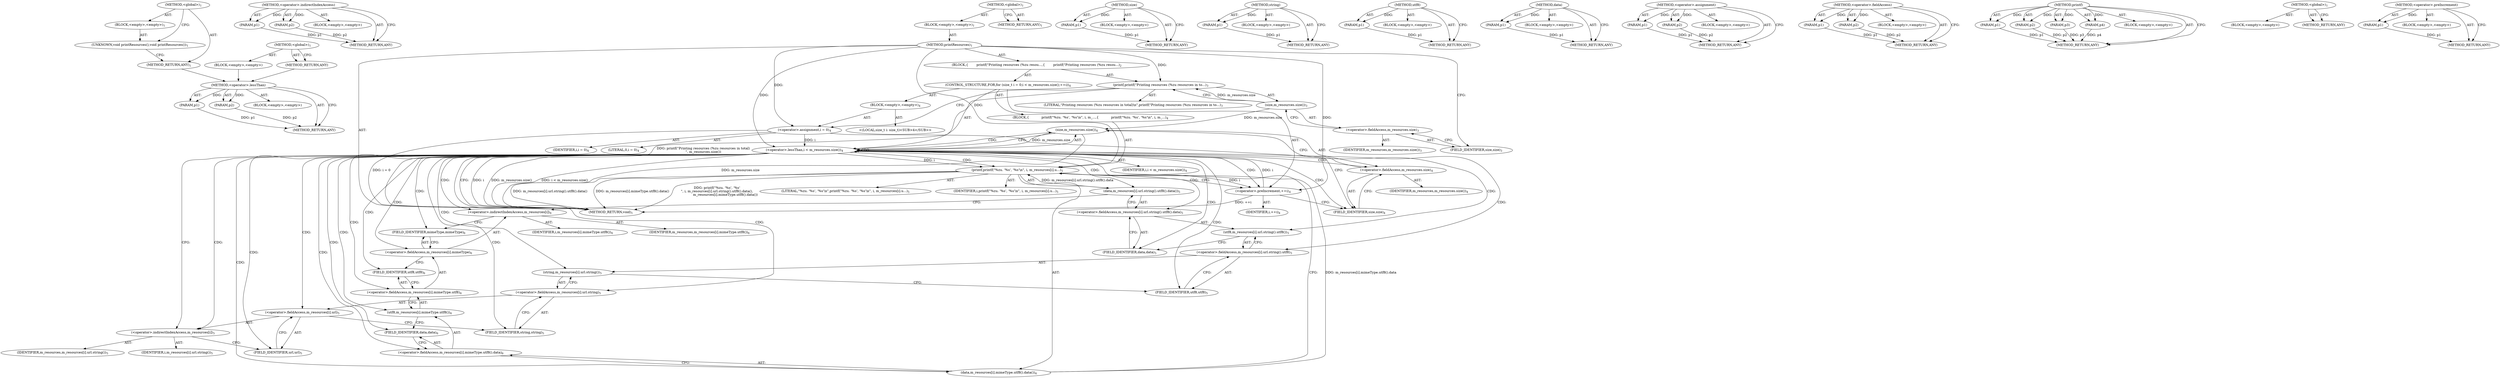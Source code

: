 digraph "&lt;global&gt;" {
vulnerable_103 [label=<(METHOD,&lt;operator&gt;.lessThan)>];
vulnerable_104 [label=<(PARAM,p1)>];
vulnerable_105 [label=<(PARAM,p2)>];
vulnerable_106 [label=<(BLOCK,&lt;empty&gt;,&lt;empty&gt;)>];
vulnerable_107 [label=<(METHOD_RETURN,ANY)>];
vulnerable_124 [label=<(METHOD,&lt;operator&gt;.indirectIndexAccess)>];
vulnerable_125 [label=<(PARAM,p1)>];
vulnerable_126 [label=<(PARAM,p2)>];
vulnerable_127 [label=<(BLOCK,&lt;empty&gt;,&lt;empty&gt;)>];
vulnerable_128 [label=<(METHOD_RETURN,ANY)>];
vulnerable_6 [label=<(METHOD,&lt;global&gt;)<SUB>1</SUB>>];
vulnerable_7 [label=<(BLOCK,&lt;empty&gt;,&lt;empty&gt;)<SUB>1</SUB>>];
vulnerable_8 [label=<(METHOD,printResources)<SUB>1</SUB>>];
vulnerable_9 [label=<(BLOCK,{
        printf(&quot;Printing resources (%zu resou...,{
        printf(&quot;Printing resources (%zu resou...)<SUB>2</SUB>>];
vulnerable_10 [label=<(printf,printf(&quot;Printing resources (%zu resources in to...)<SUB>3</SUB>>];
vulnerable_11 [label=<(LITERAL,&quot;Printing resources (%zu resources in total)\n&quot;,printf(&quot;Printing resources (%zu resources in to...)<SUB>3</SUB>>];
vulnerable_12 [label=<(size,m_resources.size())<SUB>3</SUB>>];
vulnerable_13 [label=<(&lt;operator&gt;.fieldAccess,m_resources.size)<SUB>3</SUB>>];
vulnerable_14 [label=<(IDENTIFIER,m_resources,m_resources.size())<SUB>3</SUB>>];
vulnerable_15 [label=<(FIELD_IDENTIFIER,size,size)<SUB>3</SUB>>];
vulnerable_16 [label=<(CONTROL_STRUCTURE,FOR,for (size_t i = 0;i &lt; m_resources.size();++i))<SUB>4</SUB>>];
vulnerable_17 [label=<(BLOCK,&lt;empty&gt;,&lt;empty&gt;)<SUB>4</SUB>>];
vulnerable_18 [label="<(LOCAL,size_t i: size_t)<SUB>4</SUB>>"];
vulnerable_19 [label=<(&lt;operator&gt;.assignment,i = 0)<SUB>4</SUB>>];
vulnerable_20 [label=<(IDENTIFIER,i,i = 0)<SUB>4</SUB>>];
vulnerable_21 [label=<(LITERAL,0,i = 0)<SUB>4</SUB>>];
vulnerable_22 [label=<(&lt;operator&gt;.lessThan,i &lt; m_resources.size())<SUB>4</SUB>>];
vulnerable_23 [label=<(IDENTIFIER,i,i &lt; m_resources.size())<SUB>4</SUB>>];
vulnerable_24 [label=<(size,m_resources.size())<SUB>4</SUB>>];
vulnerable_25 [label=<(&lt;operator&gt;.fieldAccess,m_resources.size)<SUB>4</SUB>>];
vulnerable_26 [label=<(IDENTIFIER,m_resources,m_resources.size())<SUB>4</SUB>>];
vulnerable_27 [label=<(FIELD_IDENTIFIER,size,size)<SUB>4</SUB>>];
vulnerable_28 [label=<(&lt;operator&gt;.preIncrement,++i)<SUB>4</SUB>>];
vulnerable_29 [label=<(IDENTIFIER,i,++i)<SUB>4</SUB>>];
vulnerable_30 [label=<(BLOCK,{
            printf(&quot;%zu. '%s', '%s'\n&quot;, i, m_...,{
            printf(&quot;%zu. '%s', '%s'\n&quot;, i, m_...)<SUB>4</SUB>>];
vulnerable_31 [label=<(printf,printf(&quot;%zu. '%s', '%s'\n&quot;, i, m_resources[i].u...)<SUB>5</SUB>>];
vulnerable_32 [label=<(LITERAL,&quot;%zu. '%s', '%s'\n&quot;,printf(&quot;%zu. '%s', '%s'\n&quot;, i, m_resources[i].u...)<SUB>5</SUB>>];
vulnerable_33 [label=<(IDENTIFIER,i,printf(&quot;%zu. '%s', '%s'\n&quot;, i, m_resources[i].u...)<SUB>5</SUB>>];
vulnerable_34 [label=<(data,m_resources[i].url.string().utf8().data())<SUB>5</SUB>>];
vulnerable_35 [label=<(&lt;operator&gt;.fieldAccess,m_resources[i].url.string().utf8().data)<SUB>5</SUB>>];
vulnerable_36 [label=<(utf8,m_resources[i].url.string().utf8())<SUB>5</SUB>>];
vulnerable_37 [label=<(&lt;operator&gt;.fieldAccess,m_resources[i].url.string().utf8)<SUB>5</SUB>>];
vulnerable_38 [label=<(string,m_resources[i].url.string())<SUB>5</SUB>>];
vulnerable_39 [label=<(&lt;operator&gt;.fieldAccess,m_resources[i].url.string)<SUB>5</SUB>>];
vulnerable_40 [label=<(&lt;operator&gt;.fieldAccess,m_resources[i].url)<SUB>5</SUB>>];
vulnerable_41 [label=<(&lt;operator&gt;.indirectIndexAccess,m_resources[i])<SUB>5</SUB>>];
vulnerable_42 [label=<(IDENTIFIER,m_resources,m_resources[i].url.string())<SUB>5</SUB>>];
vulnerable_43 [label=<(IDENTIFIER,i,m_resources[i].url.string())<SUB>5</SUB>>];
vulnerable_44 [label=<(FIELD_IDENTIFIER,url,url)<SUB>5</SUB>>];
vulnerable_45 [label=<(FIELD_IDENTIFIER,string,string)<SUB>5</SUB>>];
vulnerable_46 [label=<(FIELD_IDENTIFIER,utf8,utf8)<SUB>5</SUB>>];
vulnerable_47 [label=<(FIELD_IDENTIFIER,data,data)<SUB>5</SUB>>];
vulnerable_48 [label=<(data,m_resources[i].mimeType.utf8().data())<SUB>6</SUB>>];
vulnerable_49 [label=<(&lt;operator&gt;.fieldAccess,m_resources[i].mimeType.utf8().data)<SUB>6</SUB>>];
vulnerable_50 [label=<(utf8,m_resources[i].mimeType.utf8())<SUB>6</SUB>>];
vulnerable_51 [label=<(&lt;operator&gt;.fieldAccess,m_resources[i].mimeType.utf8)<SUB>6</SUB>>];
vulnerable_52 [label=<(&lt;operator&gt;.fieldAccess,m_resources[i].mimeType)<SUB>6</SUB>>];
vulnerable_53 [label=<(&lt;operator&gt;.indirectIndexAccess,m_resources[i])<SUB>6</SUB>>];
vulnerable_54 [label=<(IDENTIFIER,m_resources,m_resources[i].mimeType.utf8())<SUB>6</SUB>>];
vulnerable_55 [label=<(IDENTIFIER,i,m_resources[i].mimeType.utf8())<SUB>6</SUB>>];
vulnerable_56 [label=<(FIELD_IDENTIFIER,mimeType,mimeType)<SUB>6</SUB>>];
vulnerable_57 [label=<(FIELD_IDENTIFIER,utf8,utf8)<SUB>6</SUB>>];
vulnerable_58 [label=<(FIELD_IDENTIFIER,data,data)<SUB>6</SUB>>];
vulnerable_59 [label=<(METHOD_RETURN,void)<SUB>1</SUB>>];
vulnerable_61 [label=<(METHOD_RETURN,ANY)<SUB>1</SUB>>];
vulnerable_89 [label=<(METHOD,size)>];
vulnerable_90 [label=<(PARAM,p1)>];
vulnerable_91 [label=<(BLOCK,&lt;empty&gt;,&lt;empty&gt;)>];
vulnerable_92 [label=<(METHOD_RETURN,ANY)>];
vulnerable_120 [label=<(METHOD,string)>];
vulnerable_121 [label=<(PARAM,p1)>];
vulnerable_122 [label=<(BLOCK,&lt;empty&gt;,&lt;empty&gt;)>];
vulnerable_123 [label=<(METHOD_RETURN,ANY)>];
vulnerable_116 [label=<(METHOD,utf8)>];
vulnerable_117 [label=<(PARAM,p1)>];
vulnerable_118 [label=<(BLOCK,&lt;empty&gt;,&lt;empty&gt;)>];
vulnerable_119 [label=<(METHOD_RETURN,ANY)>];
vulnerable_112 [label=<(METHOD,data)>];
vulnerable_113 [label=<(PARAM,p1)>];
vulnerable_114 [label=<(BLOCK,&lt;empty&gt;,&lt;empty&gt;)>];
vulnerable_115 [label=<(METHOD_RETURN,ANY)>];
vulnerable_98 [label=<(METHOD,&lt;operator&gt;.assignment)>];
vulnerable_99 [label=<(PARAM,p1)>];
vulnerable_100 [label=<(PARAM,p2)>];
vulnerable_101 [label=<(BLOCK,&lt;empty&gt;,&lt;empty&gt;)>];
vulnerable_102 [label=<(METHOD_RETURN,ANY)>];
vulnerable_93 [label=<(METHOD,&lt;operator&gt;.fieldAccess)>];
vulnerable_94 [label=<(PARAM,p1)>];
vulnerable_95 [label=<(PARAM,p2)>];
vulnerable_96 [label=<(BLOCK,&lt;empty&gt;,&lt;empty&gt;)>];
vulnerable_97 [label=<(METHOD_RETURN,ANY)>];
vulnerable_82 [label=<(METHOD,printf)>];
vulnerable_83 [label=<(PARAM,p1)>];
vulnerable_84 [label=<(PARAM,p2)>];
vulnerable_85 [label=<(PARAM,p3)>];
vulnerable_86 [label=<(PARAM,p4)>];
vulnerable_87 [label=<(BLOCK,&lt;empty&gt;,&lt;empty&gt;)>];
vulnerable_88 [label=<(METHOD_RETURN,ANY)>];
vulnerable_76 [label=<(METHOD,&lt;global&gt;)<SUB>1</SUB>>];
vulnerable_77 [label=<(BLOCK,&lt;empty&gt;,&lt;empty&gt;)>];
vulnerable_78 [label=<(METHOD_RETURN,ANY)>];
vulnerable_108 [label=<(METHOD,&lt;operator&gt;.preIncrement)>];
vulnerable_109 [label=<(PARAM,p1)>];
vulnerable_110 [label=<(BLOCK,&lt;empty&gt;,&lt;empty&gt;)>];
vulnerable_111 [label=<(METHOD_RETURN,ANY)>];
fixed_6 [label=<(METHOD,&lt;global&gt;)<SUB>1</SUB>>];
fixed_7 [label=<(BLOCK,&lt;empty&gt;,&lt;empty&gt;)<SUB>1</SUB>>];
fixed_8 [label=<(UNKNOWN,void printResources(),void printResources())<SUB>1</SUB>>];
fixed_9 [label=<(METHOD_RETURN,ANY)<SUB>1</SUB>>];
fixed_14 [label=<(METHOD,&lt;global&gt;)<SUB>1</SUB>>];
fixed_15 [label=<(BLOCK,&lt;empty&gt;,&lt;empty&gt;)>];
fixed_16 [label=<(METHOD_RETURN,ANY)>];
vulnerable_103 -> vulnerable_104  [key=0, label="AST: "];
vulnerable_103 -> vulnerable_104  [key=1, label="DDG: "];
vulnerable_103 -> vulnerable_106  [key=0, label="AST: "];
vulnerable_103 -> vulnerable_105  [key=0, label="AST: "];
vulnerable_103 -> vulnerable_105  [key=1, label="DDG: "];
vulnerable_103 -> vulnerable_107  [key=0, label="AST: "];
vulnerable_103 -> vulnerable_107  [key=1, label="CFG: "];
vulnerable_104 -> vulnerable_107  [key=0, label="DDG: p1"];
vulnerable_105 -> vulnerable_107  [key=0, label="DDG: p2"];
vulnerable_124 -> vulnerable_125  [key=0, label="AST: "];
vulnerable_124 -> vulnerable_125  [key=1, label="DDG: "];
vulnerable_124 -> vulnerable_127  [key=0, label="AST: "];
vulnerable_124 -> vulnerable_126  [key=0, label="AST: "];
vulnerable_124 -> vulnerable_126  [key=1, label="DDG: "];
vulnerable_124 -> vulnerable_128  [key=0, label="AST: "];
vulnerable_124 -> vulnerable_128  [key=1, label="CFG: "];
vulnerable_125 -> vulnerable_128  [key=0, label="DDG: p1"];
vulnerable_126 -> vulnerable_128  [key=0, label="DDG: p2"];
vulnerable_6 -> vulnerable_7  [key=0, label="AST: "];
vulnerable_6 -> vulnerable_61  [key=0, label="AST: "];
vulnerable_6 -> vulnerable_61  [key=1, label="CFG: "];
vulnerable_7 -> vulnerable_8  [key=0, label="AST: "];
vulnerable_8 -> vulnerable_9  [key=0, label="AST: "];
vulnerable_8 -> vulnerable_59  [key=0, label="AST: "];
vulnerable_8 -> vulnerable_15  [key=0, label="CFG: "];
vulnerable_8 -> vulnerable_10  [key=0, label="DDG: "];
vulnerable_8 -> vulnerable_19  [key=0, label="DDG: "];
vulnerable_8 -> vulnerable_22  [key=0, label="DDG: "];
vulnerable_8 -> vulnerable_28  [key=0, label="DDG: "];
vulnerable_8 -> vulnerable_31  [key=0, label="DDG: "];
vulnerable_9 -> vulnerable_10  [key=0, label="AST: "];
vulnerable_9 -> vulnerable_16  [key=0, label="AST: "];
vulnerable_10 -> vulnerable_11  [key=0, label="AST: "];
vulnerable_10 -> vulnerable_12  [key=0, label="AST: "];
vulnerable_10 -> vulnerable_19  [key=0, label="CFG: "];
vulnerable_10 -> vulnerable_59  [key=0, label="DDG: printf(&quot;Printing resources (%zu resources in total)\n&quot;, m_resources.size())"];
vulnerable_12 -> vulnerable_13  [key=0, label="AST: "];
vulnerable_12 -> vulnerable_10  [key=0, label="CFG: "];
vulnerable_12 -> vulnerable_10  [key=1, label="DDG: m_resources.size"];
vulnerable_12 -> vulnerable_24  [key=0, label="DDG: m_resources.size"];
vulnerable_13 -> vulnerable_14  [key=0, label="AST: "];
vulnerable_13 -> vulnerable_15  [key=0, label="AST: "];
vulnerable_13 -> vulnerable_12  [key=0, label="CFG: "];
vulnerable_15 -> vulnerable_13  [key=0, label="CFG: "];
vulnerable_16 -> vulnerable_17  [key=0, label="AST: "];
vulnerable_16 -> vulnerable_22  [key=0, label="AST: "];
vulnerable_16 -> vulnerable_28  [key=0, label="AST: "];
vulnerable_16 -> vulnerable_30  [key=0, label="AST: "];
vulnerable_17 -> vulnerable_18  [key=0, label="AST: "];
vulnerable_17 -> vulnerable_19  [key=0, label="AST: "];
vulnerable_19 -> vulnerable_20  [key=0, label="AST: "];
vulnerable_19 -> vulnerable_21  [key=0, label="AST: "];
vulnerable_19 -> vulnerable_27  [key=0, label="CFG: "];
vulnerable_19 -> vulnerable_59  [key=0, label="DDG: i = 0"];
vulnerable_19 -> vulnerable_22  [key=0, label="DDG: i"];
vulnerable_22 -> vulnerable_23  [key=0, label="AST: "];
vulnerable_22 -> vulnerable_24  [key=0, label="AST: "];
vulnerable_22 -> vulnerable_24  [key=1, label="CDG: "];
vulnerable_22 -> vulnerable_59  [key=0, label="CFG: "];
vulnerable_22 -> vulnerable_59  [key=1, label="DDG: i"];
vulnerable_22 -> vulnerable_59  [key=2, label="DDG: m_resources.size()"];
vulnerable_22 -> vulnerable_59  [key=3, label="DDG: i &lt; m_resources.size()"];
vulnerable_22 -> vulnerable_41  [key=0, label="CFG: "];
vulnerable_22 -> vulnerable_41  [key=1, label="CDG: "];
vulnerable_22 -> vulnerable_31  [key=0, label="DDG: i"];
vulnerable_22 -> vulnerable_31  [key=1, label="CDG: "];
vulnerable_22 -> vulnerable_47  [key=0, label="CDG: "];
vulnerable_22 -> vulnerable_34  [key=0, label="CDG: "];
vulnerable_22 -> vulnerable_48  [key=0, label="CDG: "];
vulnerable_22 -> vulnerable_58  [key=0, label="CDG: "];
vulnerable_22 -> vulnerable_49  [key=0, label="CDG: "];
vulnerable_22 -> vulnerable_51  [key=0, label="CDG: "];
vulnerable_22 -> vulnerable_57  [key=0, label="CDG: "];
vulnerable_22 -> vulnerable_28  [key=0, label="CDG: "];
vulnerable_22 -> vulnerable_36  [key=0, label="CDG: "];
vulnerable_22 -> vulnerable_52  [key=0, label="CDG: "];
vulnerable_22 -> vulnerable_37  [key=0, label="CDG: "];
vulnerable_22 -> vulnerable_46  [key=0, label="CDG: "];
vulnerable_22 -> vulnerable_53  [key=0, label="CDG: "];
vulnerable_22 -> vulnerable_38  [key=0, label="CDG: "];
vulnerable_22 -> vulnerable_25  [key=0, label="CDG: "];
vulnerable_22 -> vulnerable_56  [key=0, label="CDG: "];
vulnerable_22 -> vulnerable_22  [key=0, label="CDG: "];
vulnerable_22 -> vulnerable_45  [key=0, label="CDG: "];
vulnerable_22 -> vulnerable_27  [key=0, label="CDG: "];
vulnerable_22 -> vulnerable_40  [key=0, label="CDG: "];
vulnerable_22 -> vulnerable_50  [key=0, label="CDG: "];
vulnerable_22 -> vulnerable_44  [key=0, label="CDG: "];
vulnerable_22 -> vulnerable_35  [key=0, label="CDG: "];
vulnerable_22 -> vulnerable_39  [key=0, label="CDG: "];
vulnerable_24 -> vulnerable_25  [key=0, label="AST: "];
vulnerable_24 -> vulnerable_22  [key=0, label="CFG: "];
vulnerable_24 -> vulnerable_22  [key=1, label="DDG: m_resources.size"];
vulnerable_24 -> vulnerable_59  [key=0, label="DDG: m_resources.size"];
vulnerable_25 -> vulnerable_26  [key=0, label="AST: "];
vulnerable_25 -> vulnerable_27  [key=0, label="AST: "];
vulnerable_25 -> vulnerable_24  [key=0, label="CFG: "];
vulnerable_27 -> vulnerable_25  [key=0, label="CFG: "];
vulnerable_28 -> vulnerable_29  [key=0, label="AST: "];
vulnerable_28 -> vulnerable_27  [key=0, label="CFG: "];
vulnerable_28 -> vulnerable_59  [key=0, label="DDG: ++i"];
vulnerable_28 -> vulnerable_22  [key=0, label="DDG: i"];
vulnerable_30 -> vulnerable_31  [key=0, label="AST: "];
vulnerable_31 -> vulnerable_32  [key=0, label="AST: "];
vulnerable_31 -> vulnerable_33  [key=0, label="AST: "];
vulnerable_31 -> vulnerable_34  [key=0, label="AST: "];
vulnerable_31 -> vulnerable_48  [key=0, label="AST: "];
vulnerable_31 -> vulnerable_28  [key=0, label="CFG: "];
vulnerable_31 -> vulnerable_28  [key=1, label="DDG: i"];
vulnerable_31 -> vulnerable_59  [key=0, label="DDG: m_resources[i].url.string().utf8().data()"];
vulnerable_31 -> vulnerable_59  [key=1, label="DDG: m_resources[i].mimeType.utf8().data()"];
vulnerable_31 -> vulnerable_59  [key=2, label="DDG: printf(&quot;%zu. '%s', '%s'\n&quot;, i, m_resources[i].url.string().utf8().data(),
                m_resources[i].mimeType.utf8().data())"];
vulnerable_34 -> vulnerable_35  [key=0, label="AST: "];
vulnerable_34 -> vulnerable_53  [key=0, label="CFG: "];
vulnerable_34 -> vulnerable_31  [key=0, label="DDG: m_resources[i].url.string().utf8().data"];
vulnerable_35 -> vulnerable_36  [key=0, label="AST: "];
vulnerable_35 -> vulnerable_47  [key=0, label="AST: "];
vulnerable_35 -> vulnerable_34  [key=0, label="CFG: "];
vulnerable_36 -> vulnerable_37  [key=0, label="AST: "];
vulnerable_36 -> vulnerable_47  [key=0, label="CFG: "];
vulnerable_37 -> vulnerable_38  [key=0, label="AST: "];
vulnerable_37 -> vulnerable_46  [key=0, label="AST: "];
vulnerable_37 -> vulnerable_36  [key=0, label="CFG: "];
vulnerable_38 -> vulnerable_39  [key=0, label="AST: "];
vulnerable_38 -> vulnerable_46  [key=0, label="CFG: "];
vulnerable_39 -> vulnerable_40  [key=0, label="AST: "];
vulnerable_39 -> vulnerable_45  [key=0, label="AST: "];
vulnerable_39 -> vulnerable_38  [key=0, label="CFG: "];
vulnerable_40 -> vulnerable_41  [key=0, label="AST: "];
vulnerable_40 -> vulnerable_44  [key=0, label="AST: "];
vulnerable_40 -> vulnerable_45  [key=0, label="CFG: "];
vulnerable_41 -> vulnerable_42  [key=0, label="AST: "];
vulnerable_41 -> vulnerable_43  [key=0, label="AST: "];
vulnerable_41 -> vulnerable_44  [key=0, label="CFG: "];
vulnerable_44 -> vulnerable_40  [key=0, label="CFG: "];
vulnerable_45 -> vulnerable_39  [key=0, label="CFG: "];
vulnerable_46 -> vulnerable_37  [key=0, label="CFG: "];
vulnerable_47 -> vulnerable_35  [key=0, label="CFG: "];
vulnerable_48 -> vulnerable_49  [key=0, label="AST: "];
vulnerable_48 -> vulnerable_31  [key=0, label="CFG: "];
vulnerable_48 -> vulnerable_31  [key=1, label="DDG: m_resources[i].mimeType.utf8().data"];
vulnerable_49 -> vulnerable_50  [key=0, label="AST: "];
vulnerable_49 -> vulnerable_58  [key=0, label="AST: "];
vulnerable_49 -> vulnerable_48  [key=0, label="CFG: "];
vulnerable_50 -> vulnerable_51  [key=0, label="AST: "];
vulnerable_50 -> vulnerable_58  [key=0, label="CFG: "];
vulnerable_51 -> vulnerable_52  [key=0, label="AST: "];
vulnerable_51 -> vulnerable_57  [key=0, label="AST: "];
vulnerable_51 -> vulnerable_50  [key=0, label="CFG: "];
vulnerable_52 -> vulnerable_53  [key=0, label="AST: "];
vulnerable_52 -> vulnerable_56  [key=0, label="AST: "];
vulnerable_52 -> vulnerable_57  [key=0, label="CFG: "];
vulnerable_53 -> vulnerable_54  [key=0, label="AST: "];
vulnerable_53 -> vulnerable_55  [key=0, label="AST: "];
vulnerable_53 -> vulnerable_56  [key=0, label="CFG: "];
vulnerable_56 -> vulnerable_52  [key=0, label="CFG: "];
vulnerable_57 -> vulnerable_51  [key=0, label="CFG: "];
vulnerable_58 -> vulnerable_49  [key=0, label="CFG: "];
vulnerable_89 -> vulnerable_90  [key=0, label="AST: "];
vulnerable_89 -> vulnerable_90  [key=1, label="DDG: "];
vulnerable_89 -> vulnerable_91  [key=0, label="AST: "];
vulnerable_89 -> vulnerable_92  [key=0, label="AST: "];
vulnerable_89 -> vulnerable_92  [key=1, label="CFG: "];
vulnerable_90 -> vulnerable_92  [key=0, label="DDG: p1"];
vulnerable_120 -> vulnerable_121  [key=0, label="AST: "];
vulnerable_120 -> vulnerable_121  [key=1, label="DDG: "];
vulnerable_120 -> vulnerable_122  [key=0, label="AST: "];
vulnerable_120 -> vulnerable_123  [key=0, label="AST: "];
vulnerable_120 -> vulnerable_123  [key=1, label="CFG: "];
vulnerable_121 -> vulnerable_123  [key=0, label="DDG: p1"];
vulnerable_116 -> vulnerable_117  [key=0, label="AST: "];
vulnerable_116 -> vulnerable_117  [key=1, label="DDG: "];
vulnerable_116 -> vulnerable_118  [key=0, label="AST: "];
vulnerable_116 -> vulnerable_119  [key=0, label="AST: "];
vulnerable_116 -> vulnerable_119  [key=1, label="CFG: "];
vulnerable_117 -> vulnerable_119  [key=0, label="DDG: p1"];
vulnerable_112 -> vulnerable_113  [key=0, label="AST: "];
vulnerable_112 -> vulnerable_113  [key=1, label="DDG: "];
vulnerable_112 -> vulnerable_114  [key=0, label="AST: "];
vulnerable_112 -> vulnerable_115  [key=0, label="AST: "];
vulnerable_112 -> vulnerable_115  [key=1, label="CFG: "];
vulnerable_113 -> vulnerable_115  [key=0, label="DDG: p1"];
vulnerable_98 -> vulnerable_99  [key=0, label="AST: "];
vulnerable_98 -> vulnerable_99  [key=1, label="DDG: "];
vulnerable_98 -> vulnerable_101  [key=0, label="AST: "];
vulnerable_98 -> vulnerable_100  [key=0, label="AST: "];
vulnerable_98 -> vulnerable_100  [key=1, label="DDG: "];
vulnerable_98 -> vulnerable_102  [key=0, label="AST: "];
vulnerable_98 -> vulnerable_102  [key=1, label="CFG: "];
vulnerable_99 -> vulnerable_102  [key=0, label="DDG: p1"];
vulnerable_100 -> vulnerable_102  [key=0, label="DDG: p2"];
vulnerable_93 -> vulnerable_94  [key=0, label="AST: "];
vulnerable_93 -> vulnerable_94  [key=1, label="DDG: "];
vulnerable_93 -> vulnerable_96  [key=0, label="AST: "];
vulnerable_93 -> vulnerable_95  [key=0, label="AST: "];
vulnerable_93 -> vulnerable_95  [key=1, label="DDG: "];
vulnerable_93 -> vulnerable_97  [key=0, label="AST: "];
vulnerable_93 -> vulnerable_97  [key=1, label="CFG: "];
vulnerable_94 -> vulnerable_97  [key=0, label="DDG: p1"];
vulnerable_95 -> vulnerable_97  [key=0, label="DDG: p2"];
vulnerable_82 -> vulnerable_83  [key=0, label="AST: "];
vulnerable_82 -> vulnerable_83  [key=1, label="DDG: "];
vulnerable_82 -> vulnerable_87  [key=0, label="AST: "];
vulnerable_82 -> vulnerable_84  [key=0, label="AST: "];
vulnerable_82 -> vulnerable_84  [key=1, label="DDG: "];
vulnerable_82 -> vulnerable_88  [key=0, label="AST: "];
vulnerable_82 -> vulnerable_88  [key=1, label="CFG: "];
vulnerable_82 -> vulnerable_85  [key=0, label="AST: "];
vulnerable_82 -> vulnerable_85  [key=1, label="DDG: "];
vulnerable_82 -> vulnerable_86  [key=0, label="AST: "];
vulnerable_82 -> vulnerable_86  [key=1, label="DDG: "];
vulnerable_83 -> vulnerable_88  [key=0, label="DDG: p1"];
vulnerable_84 -> vulnerable_88  [key=0, label="DDG: p2"];
vulnerable_85 -> vulnerable_88  [key=0, label="DDG: p3"];
vulnerable_86 -> vulnerable_88  [key=0, label="DDG: p4"];
vulnerable_76 -> vulnerable_77  [key=0, label="AST: "];
vulnerable_76 -> vulnerable_78  [key=0, label="AST: "];
vulnerable_76 -> vulnerable_78  [key=1, label="CFG: "];
vulnerable_108 -> vulnerable_109  [key=0, label="AST: "];
vulnerable_108 -> vulnerable_109  [key=1, label="DDG: "];
vulnerable_108 -> vulnerable_110  [key=0, label="AST: "];
vulnerable_108 -> vulnerable_111  [key=0, label="AST: "];
vulnerable_108 -> vulnerable_111  [key=1, label="CFG: "];
vulnerable_109 -> vulnerable_111  [key=0, label="DDG: p1"];
fixed_6 -> fixed_7  [key=0, label="AST: "];
fixed_6 -> fixed_9  [key=0, label="AST: "];
fixed_6 -> fixed_8  [key=0, label="CFG: "];
fixed_7 -> fixed_8  [key=0, label="AST: "];
fixed_8 -> fixed_9  [key=0, label="CFG: "];
fixed_9 -> vulnerable_103  [key=0];
fixed_14 -> fixed_15  [key=0, label="AST: "];
fixed_14 -> fixed_16  [key=0, label="AST: "];
fixed_14 -> fixed_16  [key=1, label="CFG: "];
fixed_15 -> vulnerable_103  [key=0];
fixed_16 -> vulnerable_103  [key=0];
}
